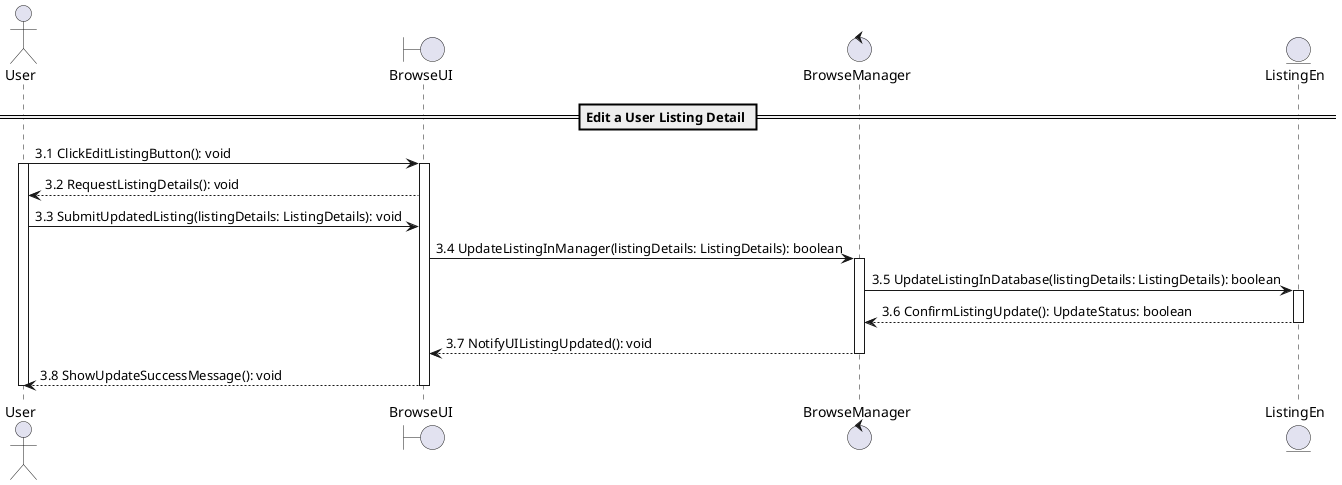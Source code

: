 @startuml

' Define participants (classes remain unchanged)
actor User as U
boundary BrowseUI as BUI
control BrowseManager as BM
entity ListingEn as L

' Step 3: Edit a user listing detail
== Edit a User Listing Detail ==
U -> BUI : 3.1 ClickEditListingButton(): void
activate U
activate BUI
BUI --> U : 3.2 RequestListingDetails(): void
U -> BUI : 3.3 SubmitUpdatedListing(listingDetails: ListingDetails): void
BUI -> BM : 3.4 UpdateListingInManager(listingDetails: ListingDetails): boolean
activate BM
BM -> L : 3.5 UpdateListingInDatabase(listingDetails: ListingDetails): boolean
activate L
L --> BM : 3.6 ConfirmListingUpdate(): UpdateStatus: boolean
deactivate L
BM --> BUI : 3.7 NotifyUIListingUpdated(): void
deactivate BM
BUI --> U : 3.8 ShowUpdateSuccessMessage(): void
deactivate BUI
deactivate U

@enduml